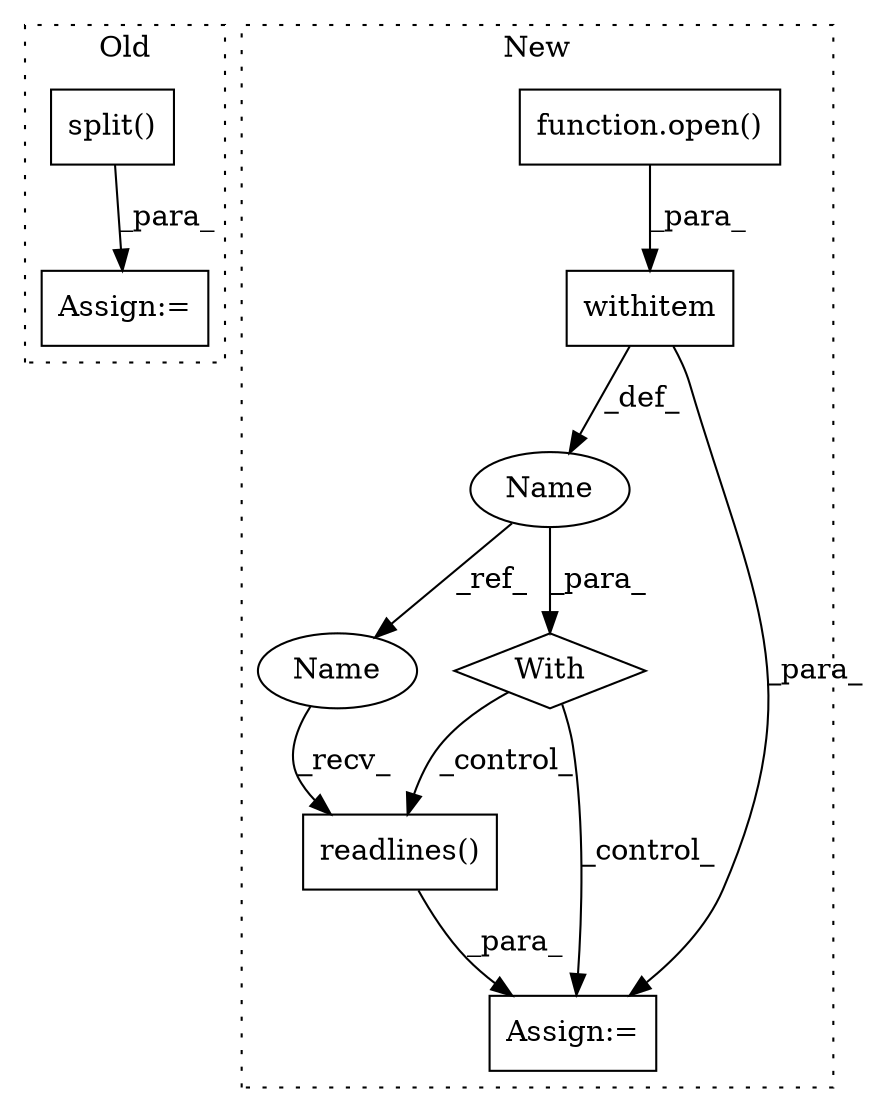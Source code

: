 digraph G {
subgraph cluster0 {
1 [label="split()" a="75" s="1468" l="24" shape="box"];
3 [label="Assign:=" a="68" s="1456" l="3" shape="box"];
label = "Old";
style="dotted";
}
subgraph cluster1 {
2 [label="readlines()" a="75" s="1421" l="18" shape="box"];
4 [label="With" a="39" s="1360,1369" l="5,45" shape="diamond"];
5 [label="withitem" a="49" s="1365" l="4" shape="box"];
6 [label="Name" a="87" s="1394" l="6" shape="ellipse"];
7 [label="function.open()" a="75" s="1365,1389" l="5,1" shape="box"];
8 [label="Assign:=" a="68" s="1418" l="3" shape="box"];
9 [label="Name" a="87" s="1421" l="6" shape="ellipse"];
label = "New";
style="dotted";
}
1 -> 3 [label="_para_"];
2 -> 8 [label="_para_"];
4 -> 8 [label="_control_"];
4 -> 2 [label="_control_"];
5 -> 8 [label="_para_"];
5 -> 6 [label="_def_"];
6 -> 4 [label="_para_"];
6 -> 9 [label="_ref_"];
7 -> 5 [label="_para_"];
9 -> 2 [label="_recv_"];
}
